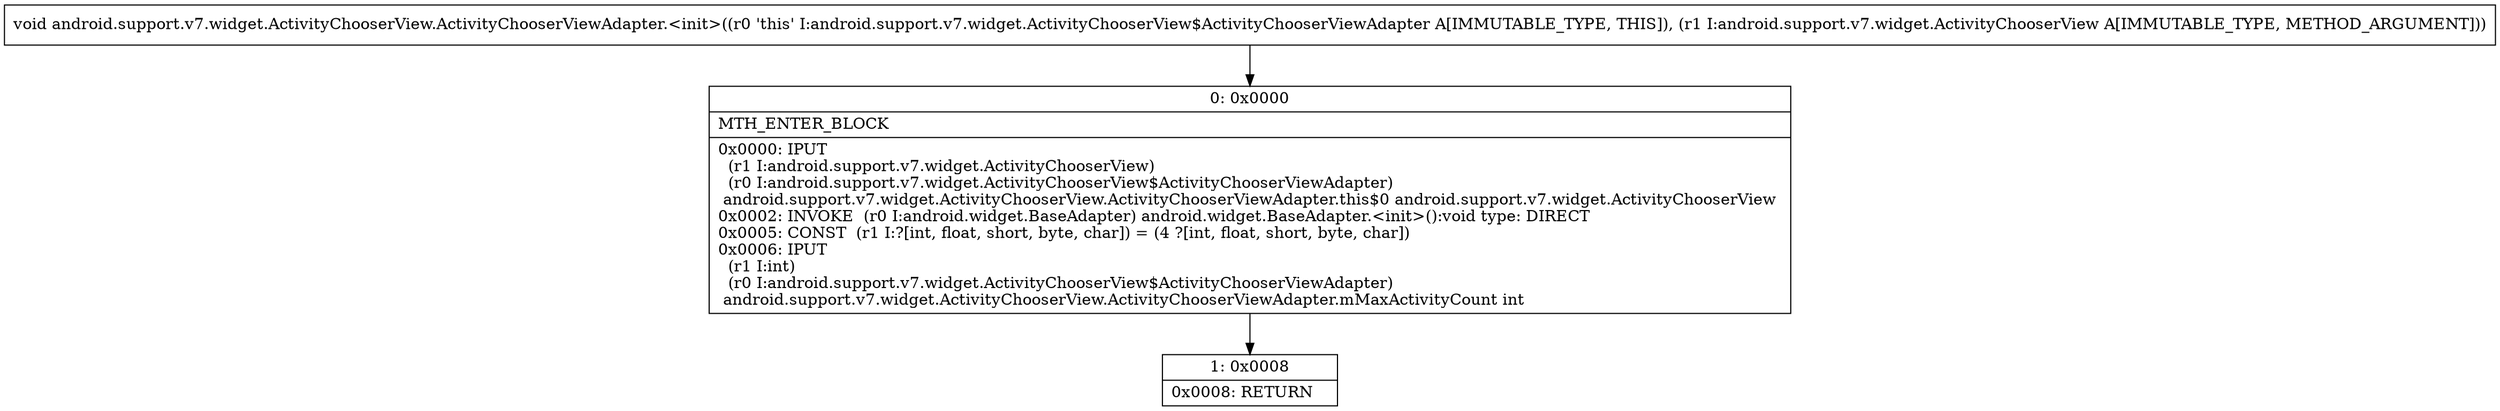 digraph "CFG forandroid.support.v7.widget.ActivityChooserView.ActivityChooserViewAdapter.\<init\>(Landroid\/support\/v7\/widget\/ActivityChooserView;)V" {
Node_0 [shape=record,label="{0\:\ 0x0000|MTH_ENTER_BLOCK\l|0x0000: IPUT  \l  (r1 I:android.support.v7.widget.ActivityChooserView)\l  (r0 I:android.support.v7.widget.ActivityChooserView$ActivityChooserViewAdapter)\l android.support.v7.widget.ActivityChooserView.ActivityChooserViewAdapter.this$0 android.support.v7.widget.ActivityChooserView \l0x0002: INVOKE  (r0 I:android.widget.BaseAdapter) android.widget.BaseAdapter.\<init\>():void type: DIRECT \l0x0005: CONST  (r1 I:?[int, float, short, byte, char]) = (4 ?[int, float, short, byte, char]) \l0x0006: IPUT  \l  (r1 I:int)\l  (r0 I:android.support.v7.widget.ActivityChooserView$ActivityChooserViewAdapter)\l android.support.v7.widget.ActivityChooserView.ActivityChooserViewAdapter.mMaxActivityCount int \l}"];
Node_1 [shape=record,label="{1\:\ 0x0008|0x0008: RETURN   \l}"];
MethodNode[shape=record,label="{void android.support.v7.widget.ActivityChooserView.ActivityChooserViewAdapter.\<init\>((r0 'this' I:android.support.v7.widget.ActivityChooserView$ActivityChooserViewAdapter A[IMMUTABLE_TYPE, THIS]), (r1 I:android.support.v7.widget.ActivityChooserView A[IMMUTABLE_TYPE, METHOD_ARGUMENT])) }"];
MethodNode -> Node_0;
Node_0 -> Node_1;
}


